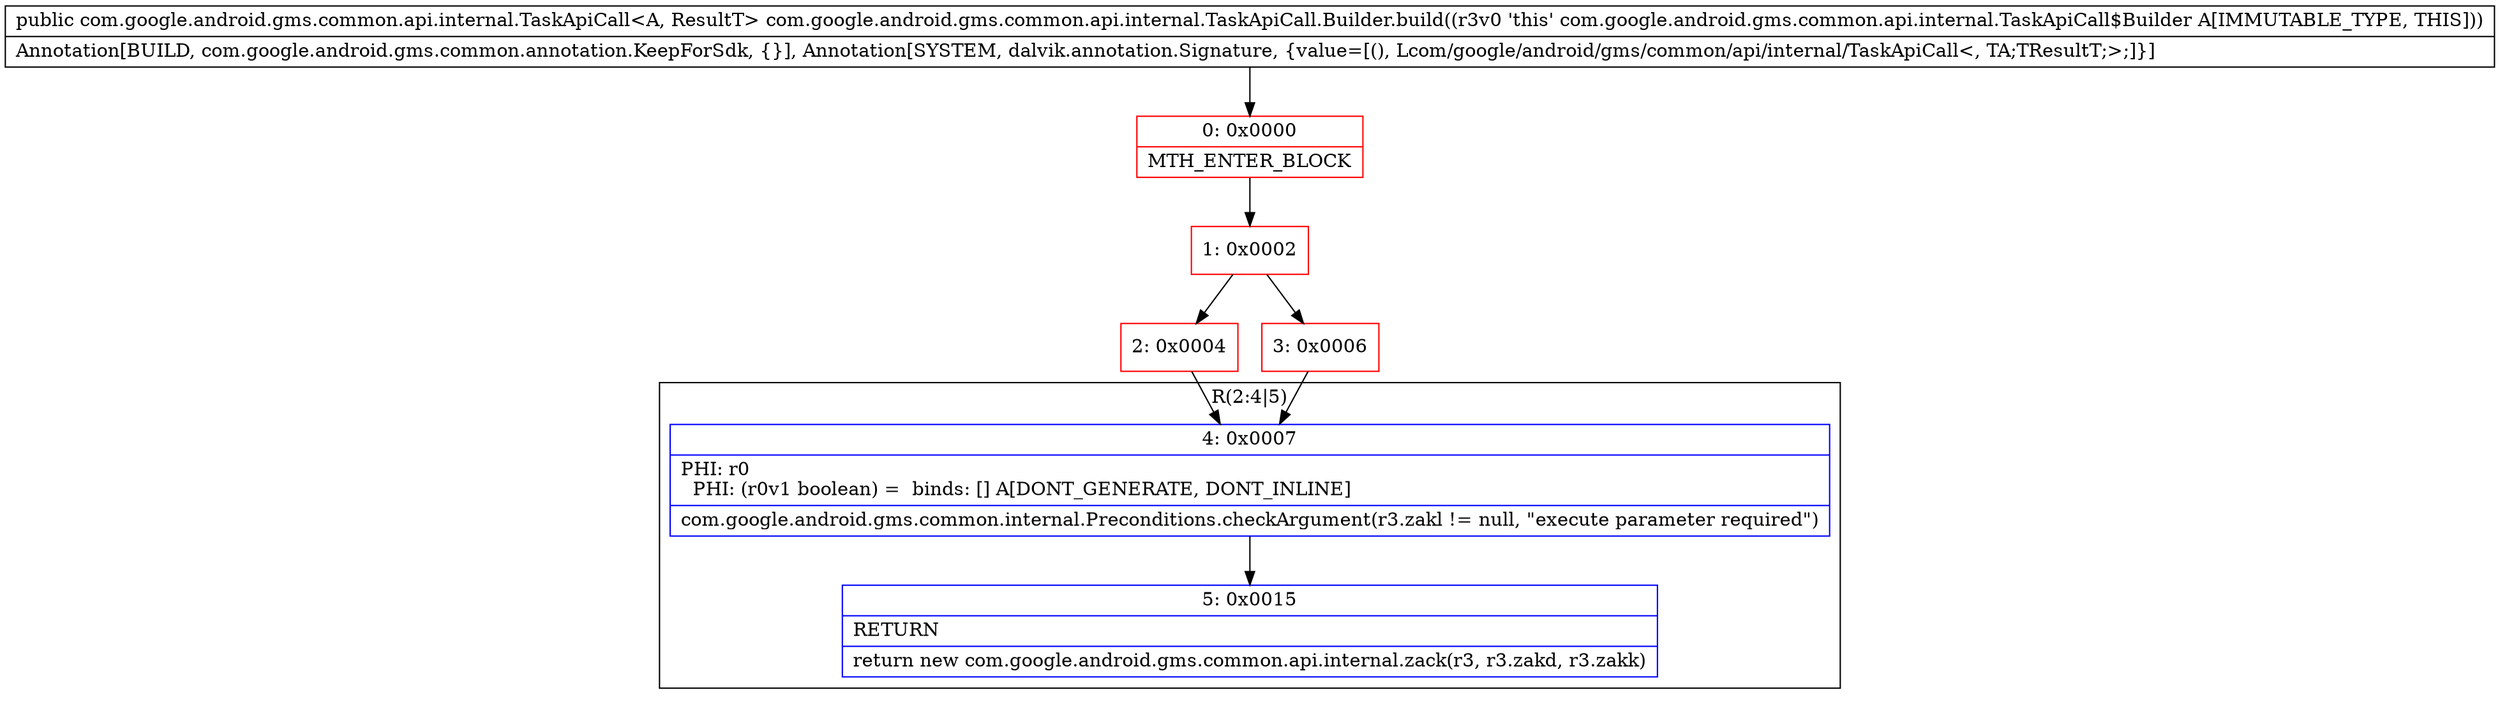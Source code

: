 digraph "CFG forcom.google.android.gms.common.api.internal.TaskApiCall.Builder.build()Lcom\/google\/android\/gms\/common\/api\/internal\/TaskApiCall;" {
subgraph cluster_Region_246645553 {
label = "R(2:4|5)";
node [shape=record,color=blue];
Node_4 [shape=record,label="{4\:\ 0x0007|PHI: r0 \l  PHI: (r0v1 boolean) =  binds: [] A[DONT_GENERATE, DONT_INLINE]\l|com.google.android.gms.common.internal.Preconditions.checkArgument(r3.zakl != null, \"execute parameter required\")\l}"];
Node_5 [shape=record,label="{5\:\ 0x0015|RETURN\l|return new com.google.android.gms.common.api.internal.zack(r3, r3.zakd, r3.zakk)\l}"];
}
Node_0 [shape=record,color=red,label="{0\:\ 0x0000|MTH_ENTER_BLOCK\l}"];
Node_1 [shape=record,color=red,label="{1\:\ 0x0002}"];
Node_2 [shape=record,color=red,label="{2\:\ 0x0004}"];
Node_3 [shape=record,color=red,label="{3\:\ 0x0006}"];
MethodNode[shape=record,label="{public com.google.android.gms.common.api.internal.TaskApiCall\<A, ResultT\> com.google.android.gms.common.api.internal.TaskApiCall.Builder.build((r3v0 'this' com.google.android.gms.common.api.internal.TaskApiCall$Builder A[IMMUTABLE_TYPE, THIS]))  | Annotation[BUILD, com.google.android.gms.common.annotation.KeepForSdk, \{\}], Annotation[SYSTEM, dalvik.annotation.Signature, \{value=[(), Lcom\/google\/android\/gms\/common\/api\/internal\/TaskApiCall\<, TA;TResultT;\>;]\}]\l}"];
MethodNode -> Node_0;
Node_4 -> Node_5;
Node_0 -> Node_1;
Node_1 -> Node_2;
Node_1 -> Node_3;
Node_2 -> Node_4;
Node_3 -> Node_4;
}

